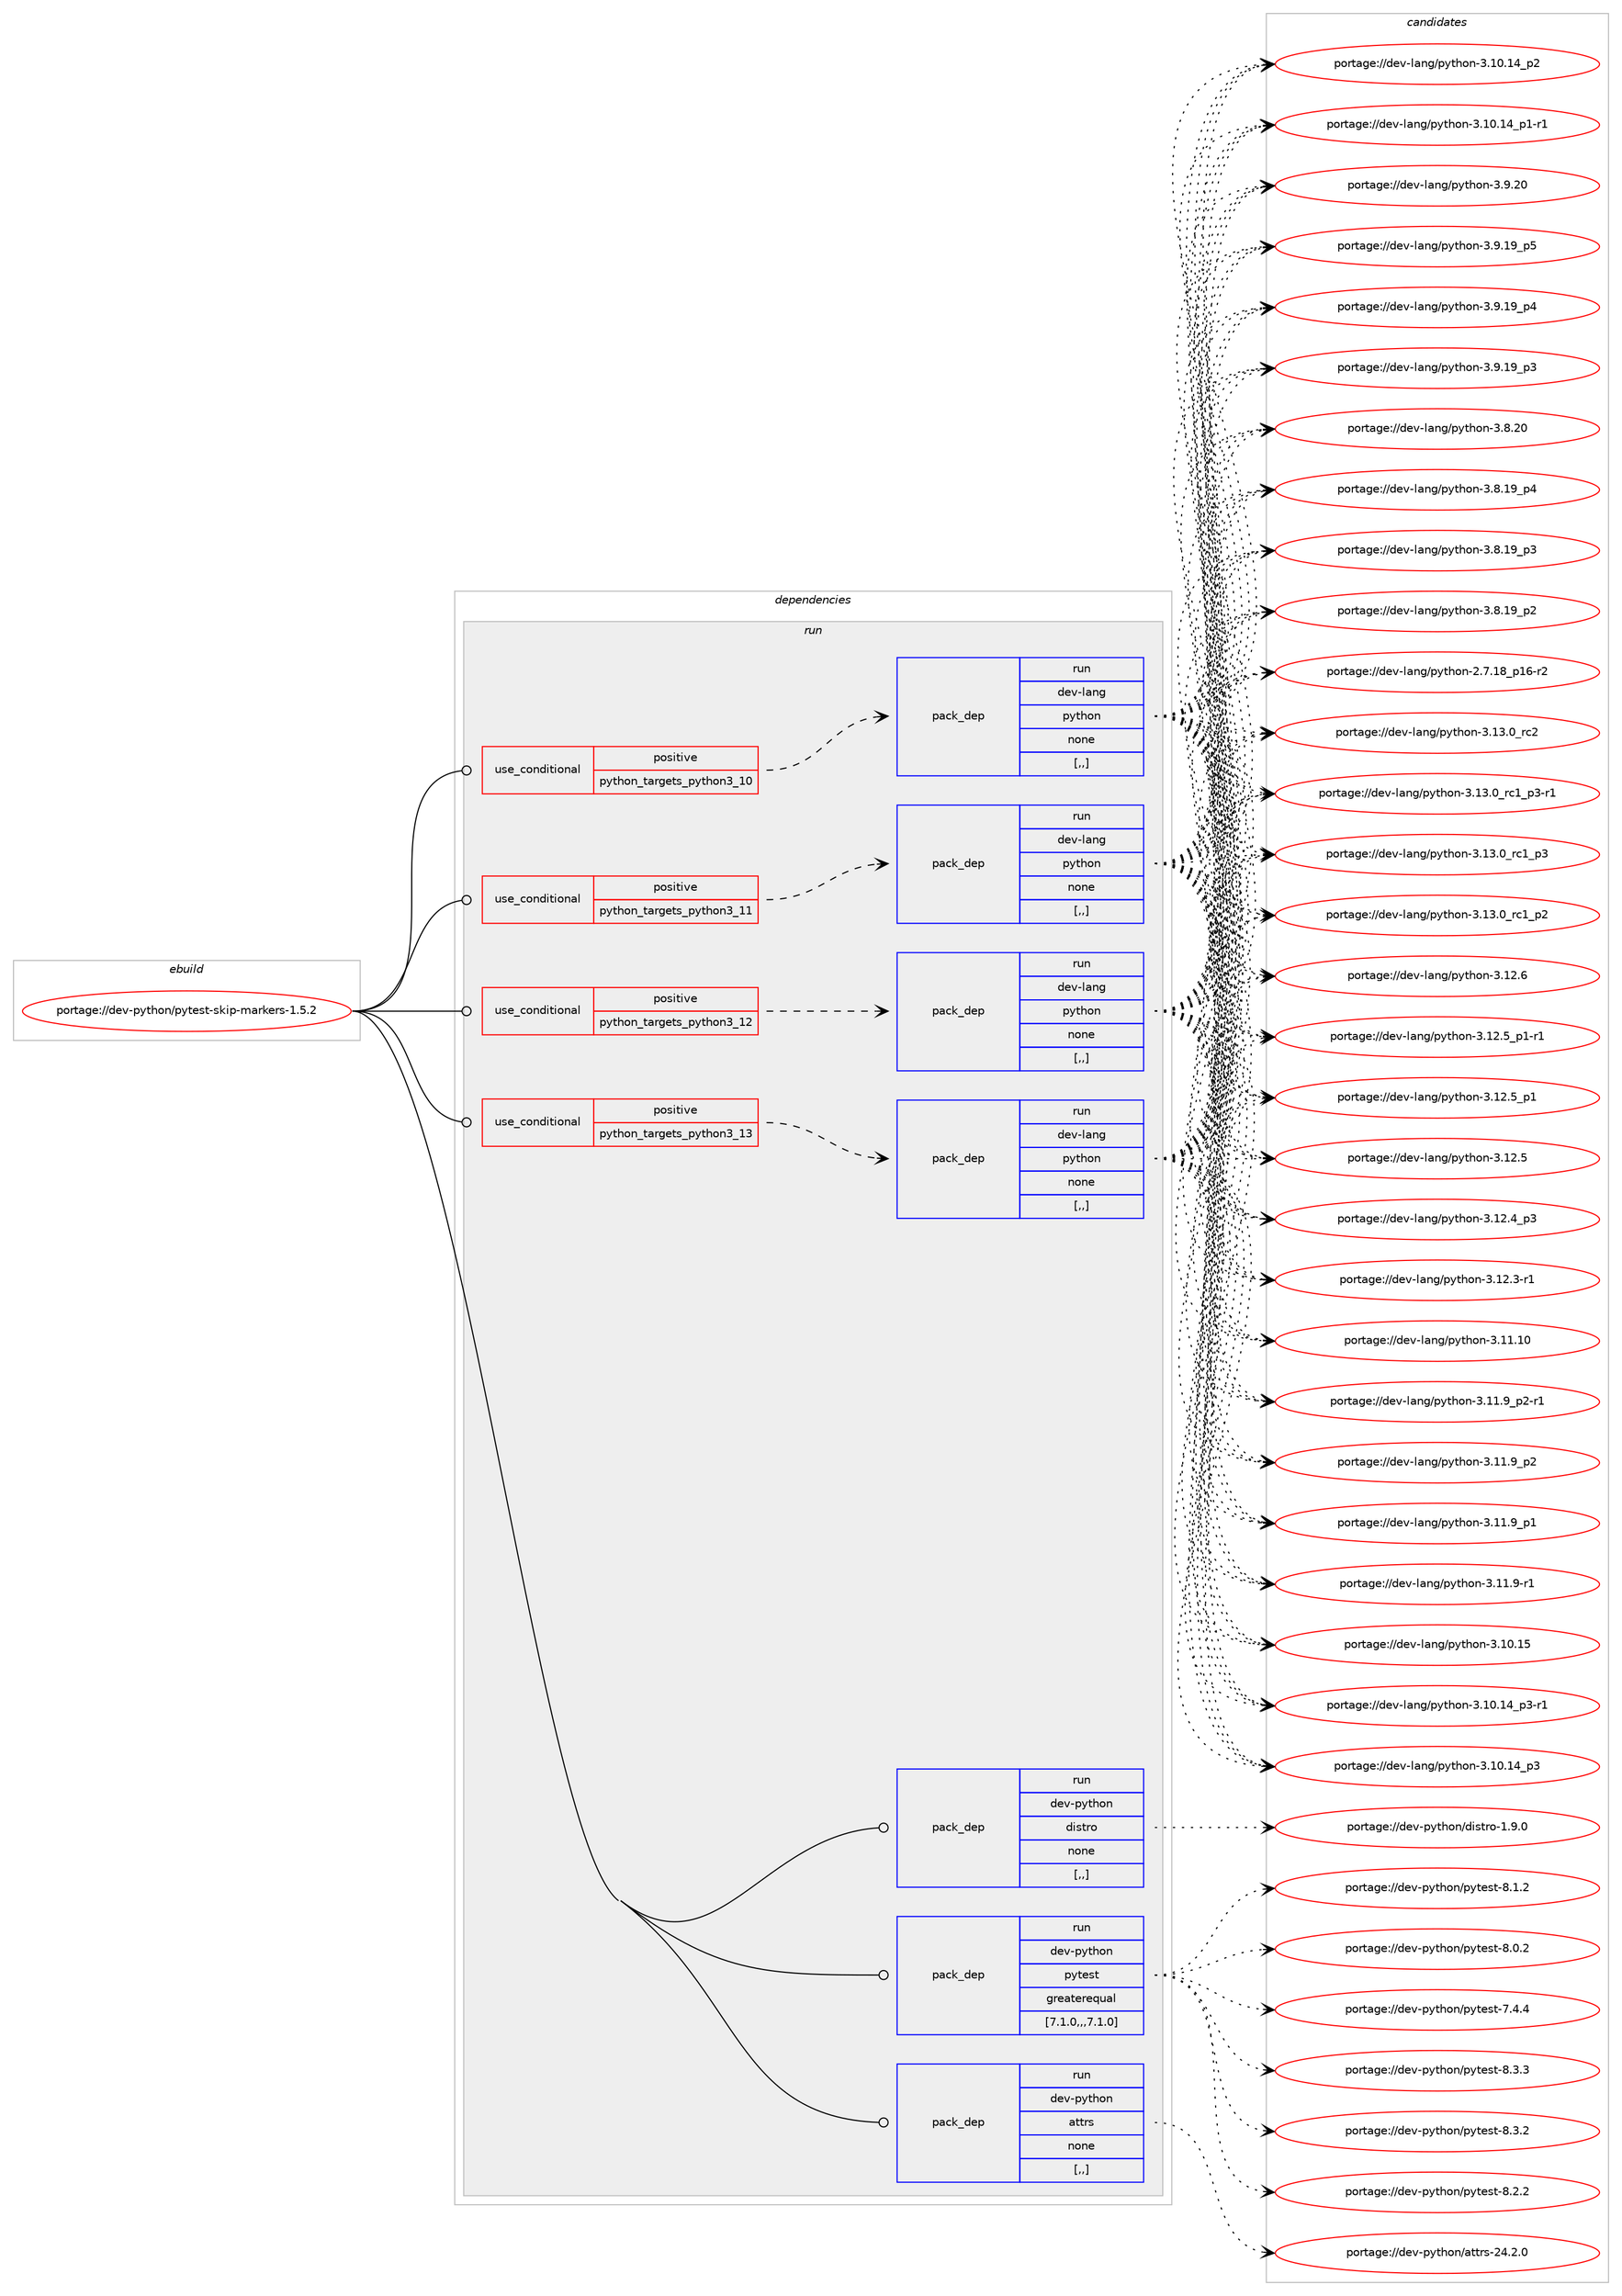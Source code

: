 digraph prolog {

# *************
# Graph options
# *************

newrank=true;
concentrate=true;
compound=true;
graph [rankdir=LR,fontname=Helvetica,fontsize=10,ranksep=1.5];#, ranksep=2.5, nodesep=0.2];
edge  [arrowhead=vee];
node  [fontname=Helvetica,fontsize=10];

# **********
# The ebuild
# **********

subgraph cluster_leftcol {
color=gray;
label=<<i>ebuild</i>>;
id [label="portage://dev-python/pytest-skip-markers-1.5.2", color=red, width=4, href="../dev-python/pytest-skip-markers-1.5.2.svg"];
}

# ****************
# The dependencies
# ****************

subgraph cluster_midcol {
color=gray;
label=<<i>dependencies</i>>;
subgraph cluster_compile {
fillcolor="#eeeeee";
style=filled;
label=<<i>compile</i>>;
}
subgraph cluster_compileandrun {
fillcolor="#eeeeee";
style=filled;
label=<<i>compile and run</i>>;
}
subgraph cluster_run {
fillcolor="#eeeeee";
style=filled;
label=<<i>run</i>>;
subgraph cond168676 {
dependency654675 [label=<<TABLE BORDER="0" CELLBORDER="1" CELLSPACING="0" CELLPADDING="4"><TR><TD ROWSPAN="3" CELLPADDING="10">use_conditional</TD></TR><TR><TD>positive</TD></TR><TR><TD>python_targets_python3_10</TD></TR></TABLE>>, shape=none, color=red];
subgraph pack481142 {
dependency654676 [label=<<TABLE BORDER="0" CELLBORDER="1" CELLSPACING="0" CELLPADDING="4" WIDTH="220"><TR><TD ROWSPAN="6" CELLPADDING="30">pack_dep</TD></TR><TR><TD WIDTH="110">run</TD></TR><TR><TD>dev-lang</TD></TR><TR><TD>python</TD></TR><TR><TD>none</TD></TR><TR><TD>[,,]</TD></TR></TABLE>>, shape=none, color=blue];
}
dependency654675:e -> dependency654676:w [weight=20,style="dashed",arrowhead="vee"];
}
id:e -> dependency654675:w [weight=20,style="solid",arrowhead="odot"];
subgraph cond168677 {
dependency654677 [label=<<TABLE BORDER="0" CELLBORDER="1" CELLSPACING="0" CELLPADDING="4"><TR><TD ROWSPAN="3" CELLPADDING="10">use_conditional</TD></TR><TR><TD>positive</TD></TR><TR><TD>python_targets_python3_11</TD></TR></TABLE>>, shape=none, color=red];
subgraph pack481143 {
dependency654678 [label=<<TABLE BORDER="0" CELLBORDER="1" CELLSPACING="0" CELLPADDING="4" WIDTH="220"><TR><TD ROWSPAN="6" CELLPADDING="30">pack_dep</TD></TR><TR><TD WIDTH="110">run</TD></TR><TR><TD>dev-lang</TD></TR><TR><TD>python</TD></TR><TR><TD>none</TD></TR><TR><TD>[,,]</TD></TR></TABLE>>, shape=none, color=blue];
}
dependency654677:e -> dependency654678:w [weight=20,style="dashed",arrowhead="vee"];
}
id:e -> dependency654677:w [weight=20,style="solid",arrowhead="odot"];
subgraph cond168678 {
dependency654679 [label=<<TABLE BORDER="0" CELLBORDER="1" CELLSPACING="0" CELLPADDING="4"><TR><TD ROWSPAN="3" CELLPADDING="10">use_conditional</TD></TR><TR><TD>positive</TD></TR><TR><TD>python_targets_python3_12</TD></TR></TABLE>>, shape=none, color=red];
subgraph pack481144 {
dependency654680 [label=<<TABLE BORDER="0" CELLBORDER="1" CELLSPACING="0" CELLPADDING="4" WIDTH="220"><TR><TD ROWSPAN="6" CELLPADDING="30">pack_dep</TD></TR><TR><TD WIDTH="110">run</TD></TR><TR><TD>dev-lang</TD></TR><TR><TD>python</TD></TR><TR><TD>none</TD></TR><TR><TD>[,,]</TD></TR></TABLE>>, shape=none, color=blue];
}
dependency654679:e -> dependency654680:w [weight=20,style="dashed",arrowhead="vee"];
}
id:e -> dependency654679:w [weight=20,style="solid",arrowhead="odot"];
subgraph cond168679 {
dependency654681 [label=<<TABLE BORDER="0" CELLBORDER="1" CELLSPACING="0" CELLPADDING="4"><TR><TD ROWSPAN="3" CELLPADDING="10">use_conditional</TD></TR><TR><TD>positive</TD></TR><TR><TD>python_targets_python3_13</TD></TR></TABLE>>, shape=none, color=red];
subgraph pack481145 {
dependency654682 [label=<<TABLE BORDER="0" CELLBORDER="1" CELLSPACING="0" CELLPADDING="4" WIDTH="220"><TR><TD ROWSPAN="6" CELLPADDING="30">pack_dep</TD></TR><TR><TD WIDTH="110">run</TD></TR><TR><TD>dev-lang</TD></TR><TR><TD>python</TD></TR><TR><TD>none</TD></TR><TR><TD>[,,]</TD></TR></TABLE>>, shape=none, color=blue];
}
dependency654681:e -> dependency654682:w [weight=20,style="dashed",arrowhead="vee"];
}
id:e -> dependency654681:w [weight=20,style="solid",arrowhead="odot"];
subgraph pack481146 {
dependency654683 [label=<<TABLE BORDER="0" CELLBORDER="1" CELLSPACING="0" CELLPADDING="4" WIDTH="220"><TR><TD ROWSPAN="6" CELLPADDING="30">pack_dep</TD></TR><TR><TD WIDTH="110">run</TD></TR><TR><TD>dev-python</TD></TR><TR><TD>attrs</TD></TR><TR><TD>none</TD></TR><TR><TD>[,,]</TD></TR></TABLE>>, shape=none, color=blue];
}
id:e -> dependency654683:w [weight=20,style="solid",arrowhead="odot"];
subgraph pack481147 {
dependency654684 [label=<<TABLE BORDER="0" CELLBORDER="1" CELLSPACING="0" CELLPADDING="4" WIDTH="220"><TR><TD ROWSPAN="6" CELLPADDING="30">pack_dep</TD></TR><TR><TD WIDTH="110">run</TD></TR><TR><TD>dev-python</TD></TR><TR><TD>distro</TD></TR><TR><TD>none</TD></TR><TR><TD>[,,]</TD></TR></TABLE>>, shape=none, color=blue];
}
id:e -> dependency654684:w [weight=20,style="solid",arrowhead="odot"];
subgraph pack481148 {
dependency654685 [label=<<TABLE BORDER="0" CELLBORDER="1" CELLSPACING="0" CELLPADDING="4" WIDTH="220"><TR><TD ROWSPAN="6" CELLPADDING="30">pack_dep</TD></TR><TR><TD WIDTH="110">run</TD></TR><TR><TD>dev-python</TD></TR><TR><TD>pytest</TD></TR><TR><TD>greaterequal</TD></TR><TR><TD>[7.1.0,,,7.1.0]</TD></TR></TABLE>>, shape=none, color=blue];
}
id:e -> dependency654685:w [weight=20,style="solid",arrowhead="odot"];
}
}

# **************
# The candidates
# **************

subgraph cluster_choices {
rank=same;
color=gray;
label=<<i>candidates</i>>;

subgraph choice481142 {
color=black;
nodesep=1;
choice10010111845108971101034711212111610411111045514649514648951149950 [label="portage://dev-lang/python-3.13.0_rc2", color=red, width=4,href="../dev-lang/python-3.13.0_rc2.svg"];
choice1001011184510897110103471121211161041111104551464951464895114994995112514511449 [label="portage://dev-lang/python-3.13.0_rc1_p3-r1", color=red, width=4,href="../dev-lang/python-3.13.0_rc1_p3-r1.svg"];
choice100101118451089711010347112121116104111110455146495146489511499499511251 [label="portage://dev-lang/python-3.13.0_rc1_p3", color=red, width=4,href="../dev-lang/python-3.13.0_rc1_p3.svg"];
choice100101118451089711010347112121116104111110455146495146489511499499511250 [label="portage://dev-lang/python-3.13.0_rc1_p2", color=red, width=4,href="../dev-lang/python-3.13.0_rc1_p2.svg"];
choice10010111845108971101034711212111610411111045514649504654 [label="portage://dev-lang/python-3.12.6", color=red, width=4,href="../dev-lang/python-3.12.6.svg"];
choice1001011184510897110103471121211161041111104551464950465395112494511449 [label="portage://dev-lang/python-3.12.5_p1-r1", color=red, width=4,href="../dev-lang/python-3.12.5_p1-r1.svg"];
choice100101118451089711010347112121116104111110455146495046539511249 [label="portage://dev-lang/python-3.12.5_p1", color=red, width=4,href="../dev-lang/python-3.12.5_p1.svg"];
choice10010111845108971101034711212111610411111045514649504653 [label="portage://dev-lang/python-3.12.5", color=red, width=4,href="../dev-lang/python-3.12.5.svg"];
choice100101118451089711010347112121116104111110455146495046529511251 [label="portage://dev-lang/python-3.12.4_p3", color=red, width=4,href="../dev-lang/python-3.12.4_p3.svg"];
choice100101118451089711010347112121116104111110455146495046514511449 [label="portage://dev-lang/python-3.12.3-r1", color=red, width=4,href="../dev-lang/python-3.12.3-r1.svg"];
choice1001011184510897110103471121211161041111104551464949464948 [label="portage://dev-lang/python-3.11.10", color=red, width=4,href="../dev-lang/python-3.11.10.svg"];
choice1001011184510897110103471121211161041111104551464949465795112504511449 [label="portage://dev-lang/python-3.11.9_p2-r1", color=red, width=4,href="../dev-lang/python-3.11.9_p2-r1.svg"];
choice100101118451089711010347112121116104111110455146494946579511250 [label="portage://dev-lang/python-3.11.9_p2", color=red, width=4,href="../dev-lang/python-3.11.9_p2.svg"];
choice100101118451089711010347112121116104111110455146494946579511249 [label="portage://dev-lang/python-3.11.9_p1", color=red, width=4,href="../dev-lang/python-3.11.9_p1.svg"];
choice100101118451089711010347112121116104111110455146494946574511449 [label="portage://dev-lang/python-3.11.9-r1", color=red, width=4,href="../dev-lang/python-3.11.9-r1.svg"];
choice1001011184510897110103471121211161041111104551464948464953 [label="portage://dev-lang/python-3.10.15", color=red, width=4,href="../dev-lang/python-3.10.15.svg"];
choice100101118451089711010347112121116104111110455146494846495295112514511449 [label="portage://dev-lang/python-3.10.14_p3-r1", color=red, width=4,href="../dev-lang/python-3.10.14_p3-r1.svg"];
choice10010111845108971101034711212111610411111045514649484649529511251 [label="portage://dev-lang/python-3.10.14_p3", color=red, width=4,href="../dev-lang/python-3.10.14_p3.svg"];
choice10010111845108971101034711212111610411111045514649484649529511250 [label="portage://dev-lang/python-3.10.14_p2", color=red, width=4,href="../dev-lang/python-3.10.14_p2.svg"];
choice100101118451089711010347112121116104111110455146494846495295112494511449 [label="portage://dev-lang/python-3.10.14_p1-r1", color=red, width=4,href="../dev-lang/python-3.10.14_p1-r1.svg"];
choice10010111845108971101034711212111610411111045514657465048 [label="portage://dev-lang/python-3.9.20", color=red, width=4,href="../dev-lang/python-3.9.20.svg"];
choice100101118451089711010347112121116104111110455146574649579511253 [label="portage://dev-lang/python-3.9.19_p5", color=red, width=4,href="../dev-lang/python-3.9.19_p5.svg"];
choice100101118451089711010347112121116104111110455146574649579511252 [label="portage://dev-lang/python-3.9.19_p4", color=red, width=4,href="../dev-lang/python-3.9.19_p4.svg"];
choice100101118451089711010347112121116104111110455146574649579511251 [label="portage://dev-lang/python-3.9.19_p3", color=red, width=4,href="../dev-lang/python-3.9.19_p3.svg"];
choice10010111845108971101034711212111610411111045514656465048 [label="portage://dev-lang/python-3.8.20", color=red, width=4,href="../dev-lang/python-3.8.20.svg"];
choice100101118451089711010347112121116104111110455146564649579511252 [label="portage://dev-lang/python-3.8.19_p4", color=red, width=4,href="../dev-lang/python-3.8.19_p4.svg"];
choice100101118451089711010347112121116104111110455146564649579511251 [label="portage://dev-lang/python-3.8.19_p3", color=red, width=4,href="../dev-lang/python-3.8.19_p3.svg"];
choice100101118451089711010347112121116104111110455146564649579511250 [label="portage://dev-lang/python-3.8.19_p2", color=red, width=4,href="../dev-lang/python-3.8.19_p2.svg"];
choice100101118451089711010347112121116104111110455046554649569511249544511450 [label="portage://dev-lang/python-2.7.18_p16-r2", color=red, width=4,href="../dev-lang/python-2.7.18_p16-r2.svg"];
dependency654676:e -> choice10010111845108971101034711212111610411111045514649514648951149950:w [style=dotted,weight="100"];
dependency654676:e -> choice1001011184510897110103471121211161041111104551464951464895114994995112514511449:w [style=dotted,weight="100"];
dependency654676:e -> choice100101118451089711010347112121116104111110455146495146489511499499511251:w [style=dotted,weight="100"];
dependency654676:e -> choice100101118451089711010347112121116104111110455146495146489511499499511250:w [style=dotted,weight="100"];
dependency654676:e -> choice10010111845108971101034711212111610411111045514649504654:w [style=dotted,weight="100"];
dependency654676:e -> choice1001011184510897110103471121211161041111104551464950465395112494511449:w [style=dotted,weight="100"];
dependency654676:e -> choice100101118451089711010347112121116104111110455146495046539511249:w [style=dotted,weight="100"];
dependency654676:e -> choice10010111845108971101034711212111610411111045514649504653:w [style=dotted,weight="100"];
dependency654676:e -> choice100101118451089711010347112121116104111110455146495046529511251:w [style=dotted,weight="100"];
dependency654676:e -> choice100101118451089711010347112121116104111110455146495046514511449:w [style=dotted,weight="100"];
dependency654676:e -> choice1001011184510897110103471121211161041111104551464949464948:w [style=dotted,weight="100"];
dependency654676:e -> choice1001011184510897110103471121211161041111104551464949465795112504511449:w [style=dotted,weight="100"];
dependency654676:e -> choice100101118451089711010347112121116104111110455146494946579511250:w [style=dotted,weight="100"];
dependency654676:e -> choice100101118451089711010347112121116104111110455146494946579511249:w [style=dotted,weight="100"];
dependency654676:e -> choice100101118451089711010347112121116104111110455146494946574511449:w [style=dotted,weight="100"];
dependency654676:e -> choice1001011184510897110103471121211161041111104551464948464953:w [style=dotted,weight="100"];
dependency654676:e -> choice100101118451089711010347112121116104111110455146494846495295112514511449:w [style=dotted,weight="100"];
dependency654676:e -> choice10010111845108971101034711212111610411111045514649484649529511251:w [style=dotted,weight="100"];
dependency654676:e -> choice10010111845108971101034711212111610411111045514649484649529511250:w [style=dotted,weight="100"];
dependency654676:e -> choice100101118451089711010347112121116104111110455146494846495295112494511449:w [style=dotted,weight="100"];
dependency654676:e -> choice10010111845108971101034711212111610411111045514657465048:w [style=dotted,weight="100"];
dependency654676:e -> choice100101118451089711010347112121116104111110455146574649579511253:w [style=dotted,weight="100"];
dependency654676:e -> choice100101118451089711010347112121116104111110455146574649579511252:w [style=dotted,weight="100"];
dependency654676:e -> choice100101118451089711010347112121116104111110455146574649579511251:w [style=dotted,weight="100"];
dependency654676:e -> choice10010111845108971101034711212111610411111045514656465048:w [style=dotted,weight="100"];
dependency654676:e -> choice100101118451089711010347112121116104111110455146564649579511252:w [style=dotted,weight="100"];
dependency654676:e -> choice100101118451089711010347112121116104111110455146564649579511251:w [style=dotted,weight="100"];
dependency654676:e -> choice100101118451089711010347112121116104111110455146564649579511250:w [style=dotted,weight="100"];
dependency654676:e -> choice100101118451089711010347112121116104111110455046554649569511249544511450:w [style=dotted,weight="100"];
}
subgraph choice481143 {
color=black;
nodesep=1;
choice10010111845108971101034711212111610411111045514649514648951149950 [label="portage://dev-lang/python-3.13.0_rc2", color=red, width=4,href="../dev-lang/python-3.13.0_rc2.svg"];
choice1001011184510897110103471121211161041111104551464951464895114994995112514511449 [label="portage://dev-lang/python-3.13.0_rc1_p3-r1", color=red, width=4,href="../dev-lang/python-3.13.0_rc1_p3-r1.svg"];
choice100101118451089711010347112121116104111110455146495146489511499499511251 [label="portage://dev-lang/python-3.13.0_rc1_p3", color=red, width=4,href="../dev-lang/python-3.13.0_rc1_p3.svg"];
choice100101118451089711010347112121116104111110455146495146489511499499511250 [label="portage://dev-lang/python-3.13.0_rc1_p2", color=red, width=4,href="../dev-lang/python-3.13.0_rc1_p2.svg"];
choice10010111845108971101034711212111610411111045514649504654 [label="portage://dev-lang/python-3.12.6", color=red, width=4,href="../dev-lang/python-3.12.6.svg"];
choice1001011184510897110103471121211161041111104551464950465395112494511449 [label="portage://dev-lang/python-3.12.5_p1-r1", color=red, width=4,href="../dev-lang/python-3.12.5_p1-r1.svg"];
choice100101118451089711010347112121116104111110455146495046539511249 [label="portage://dev-lang/python-3.12.5_p1", color=red, width=4,href="../dev-lang/python-3.12.5_p1.svg"];
choice10010111845108971101034711212111610411111045514649504653 [label="portage://dev-lang/python-3.12.5", color=red, width=4,href="../dev-lang/python-3.12.5.svg"];
choice100101118451089711010347112121116104111110455146495046529511251 [label="portage://dev-lang/python-3.12.4_p3", color=red, width=4,href="../dev-lang/python-3.12.4_p3.svg"];
choice100101118451089711010347112121116104111110455146495046514511449 [label="portage://dev-lang/python-3.12.3-r1", color=red, width=4,href="../dev-lang/python-3.12.3-r1.svg"];
choice1001011184510897110103471121211161041111104551464949464948 [label="portage://dev-lang/python-3.11.10", color=red, width=4,href="../dev-lang/python-3.11.10.svg"];
choice1001011184510897110103471121211161041111104551464949465795112504511449 [label="portage://dev-lang/python-3.11.9_p2-r1", color=red, width=4,href="../dev-lang/python-3.11.9_p2-r1.svg"];
choice100101118451089711010347112121116104111110455146494946579511250 [label="portage://dev-lang/python-3.11.9_p2", color=red, width=4,href="../dev-lang/python-3.11.9_p2.svg"];
choice100101118451089711010347112121116104111110455146494946579511249 [label="portage://dev-lang/python-3.11.9_p1", color=red, width=4,href="../dev-lang/python-3.11.9_p1.svg"];
choice100101118451089711010347112121116104111110455146494946574511449 [label="portage://dev-lang/python-3.11.9-r1", color=red, width=4,href="../dev-lang/python-3.11.9-r1.svg"];
choice1001011184510897110103471121211161041111104551464948464953 [label="portage://dev-lang/python-3.10.15", color=red, width=4,href="../dev-lang/python-3.10.15.svg"];
choice100101118451089711010347112121116104111110455146494846495295112514511449 [label="portage://dev-lang/python-3.10.14_p3-r1", color=red, width=4,href="../dev-lang/python-3.10.14_p3-r1.svg"];
choice10010111845108971101034711212111610411111045514649484649529511251 [label="portage://dev-lang/python-3.10.14_p3", color=red, width=4,href="../dev-lang/python-3.10.14_p3.svg"];
choice10010111845108971101034711212111610411111045514649484649529511250 [label="portage://dev-lang/python-3.10.14_p2", color=red, width=4,href="../dev-lang/python-3.10.14_p2.svg"];
choice100101118451089711010347112121116104111110455146494846495295112494511449 [label="portage://dev-lang/python-3.10.14_p1-r1", color=red, width=4,href="../dev-lang/python-3.10.14_p1-r1.svg"];
choice10010111845108971101034711212111610411111045514657465048 [label="portage://dev-lang/python-3.9.20", color=red, width=4,href="../dev-lang/python-3.9.20.svg"];
choice100101118451089711010347112121116104111110455146574649579511253 [label="portage://dev-lang/python-3.9.19_p5", color=red, width=4,href="../dev-lang/python-3.9.19_p5.svg"];
choice100101118451089711010347112121116104111110455146574649579511252 [label="portage://dev-lang/python-3.9.19_p4", color=red, width=4,href="../dev-lang/python-3.9.19_p4.svg"];
choice100101118451089711010347112121116104111110455146574649579511251 [label="portage://dev-lang/python-3.9.19_p3", color=red, width=4,href="../dev-lang/python-3.9.19_p3.svg"];
choice10010111845108971101034711212111610411111045514656465048 [label="portage://dev-lang/python-3.8.20", color=red, width=4,href="../dev-lang/python-3.8.20.svg"];
choice100101118451089711010347112121116104111110455146564649579511252 [label="portage://dev-lang/python-3.8.19_p4", color=red, width=4,href="../dev-lang/python-3.8.19_p4.svg"];
choice100101118451089711010347112121116104111110455146564649579511251 [label="portage://dev-lang/python-3.8.19_p3", color=red, width=4,href="../dev-lang/python-3.8.19_p3.svg"];
choice100101118451089711010347112121116104111110455146564649579511250 [label="portage://dev-lang/python-3.8.19_p2", color=red, width=4,href="../dev-lang/python-3.8.19_p2.svg"];
choice100101118451089711010347112121116104111110455046554649569511249544511450 [label="portage://dev-lang/python-2.7.18_p16-r2", color=red, width=4,href="../dev-lang/python-2.7.18_p16-r2.svg"];
dependency654678:e -> choice10010111845108971101034711212111610411111045514649514648951149950:w [style=dotted,weight="100"];
dependency654678:e -> choice1001011184510897110103471121211161041111104551464951464895114994995112514511449:w [style=dotted,weight="100"];
dependency654678:e -> choice100101118451089711010347112121116104111110455146495146489511499499511251:w [style=dotted,weight="100"];
dependency654678:e -> choice100101118451089711010347112121116104111110455146495146489511499499511250:w [style=dotted,weight="100"];
dependency654678:e -> choice10010111845108971101034711212111610411111045514649504654:w [style=dotted,weight="100"];
dependency654678:e -> choice1001011184510897110103471121211161041111104551464950465395112494511449:w [style=dotted,weight="100"];
dependency654678:e -> choice100101118451089711010347112121116104111110455146495046539511249:w [style=dotted,weight="100"];
dependency654678:e -> choice10010111845108971101034711212111610411111045514649504653:w [style=dotted,weight="100"];
dependency654678:e -> choice100101118451089711010347112121116104111110455146495046529511251:w [style=dotted,weight="100"];
dependency654678:e -> choice100101118451089711010347112121116104111110455146495046514511449:w [style=dotted,weight="100"];
dependency654678:e -> choice1001011184510897110103471121211161041111104551464949464948:w [style=dotted,weight="100"];
dependency654678:e -> choice1001011184510897110103471121211161041111104551464949465795112504511449:w [style=dotted,weight="100"];
dependency654678:e -> choice100101118451089711010347112121116104111110455146494946579511250:w [style=dotted,weight="100"];
dependency654678:e -> choice100101118451089711010347112121116104111110455146494946579511249:w [style=dotted,weight="100"];
dependency654678:e -> choice100101118451089711010347112121116104111110455146494946574511449:w [style=dotted,weight="100"];
dependency654678:e -> choice1001011184510897110103471121211161041111104551464948464953:w [style=dotted,weight="100"];
dependency654678:e -> choice100101118451089711010347112121116104111110455146494846495295112514511449:w [style=dotted,weight="100"];
dependency654678:e -> choice10010111845108971101034711212111610411111045514649484649529511251:w [style=dotted,weight="100"];
dependency654678:e -> choice10010111845108971101034711212111610411111045514649484649529511250:w [style=dotted,weight="100"];
dependency654678:e -> choice100101118451089711010347112121116104111110455146494846495295112494511449:w [style=dotted,weight="100"];
dependency654678:e -> choice10010111845108971101034711212111610411111045514657465048:w [style=dotted,weight="100"];
dependency654678:e -> choice100101118451089711010347112121116104111110455146574649579511253:w [style=dotted,weight="100"];
dependency654678:e -> choice100101118451089711010347112121116104111110455146574649579511252:w [style=dotted,weight="100"];
dependency654678:e -> choice100101118451089711010347112121116104111110455146574649579511251:w [style=dotted,weight="100"];
dependency654678:e -> choice10010111845108971101034711212111610411111045514656465048:w [style=dotted,weight="100"];
dependency654678:e -> choice100101118451089711010347112121116104111110455146564649579511252:w [style=dotted,weight="100"];
dependency654678:e -> choice100101118451089711010347112121116104111110455146564649579511251:w [style=dotted,weight="100"];
dependency654678:e -> choice100101118451089711010347112121116104111110455146564649579511250:w [style=dotted,weight="100"];
dependency654678:e -> choice100101118451089711010347112121116104111110455046554649569511249544511450:w [style=dotted,weight="100"];
}
subgraph choice481144 {
color=black;
nodesep=1;
choice10010111845108971101034711212111610411111045514649514648951149950 [label="portage://dev-lang/python-3.13.0_rc2", color=red, width=4,href="../dev-lang/python-3.13.0_rc2.svg"];
choice1001011184510897110103471121211161041111104551464951464895114994995112514511449 [label="portage://dev-lang/python-3.13.0_rc1_p3-r1", color=red, width=4,href="../dev-lang/python-3.13.0_rc1_p3-r1.svg"];
choice100101118451089711010347112121116104111110455146495146489511499499511251 [label="portage://dev-lang/python-3.13.0_rc1_p3", color=red, width=4,href="../dev-lang/python-3.13.0_rc1_p3.svg"];
choice100101118451089711010347112121116104111110455146495146489511499499511250 [label="portage://dev-lang/python-3.13.0_rc1_p2", color=red, width=4,href="../dev-lang/python-3.13.0_rc1_p2.svg"];
choice10010111845108971101034711212111610411111045514649504654 [label="portage://dev-lang/python-3.12.6", color=red, width=4,href="../dev-lang/python-3.12.6.svg"];
choice1001011184510897110103471121211161041111104551464950465395112494511449 [label="portage://dev-lang/python-3.12.5_p1-r1", color=red, width=4,href="../dev-lang/python-3.12.5_p1-r1.svg"];
choice100101118451089711010347112121116104111110455146495046539511249 [label="portage://dev-lang/python-3.12.5_p1", color=red, width=4,href="../dev-lang/python-3.12.5_p1.svg"];
choice10010111845108971101034711212111610411111045514649504653 [label="portage://dev-lang/python-3.12.5", color=red, width=4,href="../dev-lang/python-3.12.5.svg"];
choice100101118451089711010347112121116104111110455146495046529511251 [label="portage://dev-lang/python-3.12.4_p3", color=red, width=4,href="../dev-lang/python-3.12.4_p3.svg"];
choice100101118451089711010347112121116104111110455146495046514511449 [label="portage://dev-lang/python-3.12.3-r1", color=red, width=4,href="../dev-lang/python-3.12.3-r1.svg"];
choice1001011184510897110103471121211161041111104551464949464948 [label="portage://dev-lang/python-3.11.10", color=red, width=4,href="../dev-lang/python-3.11.10.svg"];
choice1001011184510897110103471121211161041111104551464949465795112504511449 [label="portage://dev-lang/python-3.11.9_p2-r1", color=red, width=4,href="../dev-lang/python-3.11.9_p2-r1.svg"];
choice100101118451089711010347112121116104111110455146494946579511250 [label="portage://dev-lang/python-3.11.9_p2", color=red, width=4,href="../dev-lang/python-3.11.9_p2.svg"];
choice100101118451089711010347112121116104111110455146494946579511249 [label="portage://dev-lang/python-3.11.9_p1", color=red, width=4,href="../dev-lang/python-3.11.9_p1.svg"];
choice100101118451089711010347112121116104111110455146494946574511449 [label="portage://dev-lang/python-3.11.9-r1", color=red, width=4,href="../dev-lang/python-3.11.9-r1.svg"];
choice1001011184510897110103471121211161041111104551464948464953 [label="portage://dev-lang/python-3.10.15", color=red, width=4,href="../dev-lang/python-3.10.15.svg"];
choice100101118451089711010347112121116104111110455146494846495295112514511449 [label="portage://dev-lang/python-3.10.14_p3-r1", color=red, width=4,href="../dev-lang/python-3.10.14_p3-r1.svg"];
choice10010111845108971101034711212111610411111045514649484649529511251 [label="portage://dev-lang/python-3.10.14_p3", color=red, width=4,href="../dev-lang/python-3.10.14_p3.svg"];
choice10010111845108971101034711212111610411111045514649484649529511250 [label="portage://dev-lang/python-3.10.14_p2", color=red, width=4,href="../dev-lang/python-3.10.14_p2.svg"];
choice100101118451089711010347112121116104111110455146494846495295112494511449 [label="portage://dev-lang/python-3.10.14_p1-r1", color=red, width=4,href="../dev-lang/python-3.10.14_p1-r1.svg"];
choice10010111845108971101034711212111610411111045514657465048 [label="portage://dev-lang/python-3.9.20", color=red, width=4,href="../dev-lang/python-3.9.20.svg"];
choice100101118451089711010347112121116104111110455146574649579511253 [label="portage://dev-lang/python-3.9.19_p5", color=red, width=4,href="../dev-lang/python-3.9.19_p5.svg"];
choice100101118451089711010347112121116104111110455146574649579511252 [label="portage://dev-lang/python-3.9.19_p4", color=red, width=4,href="../dev-lang/python-3.9.19_p4.svg"];
choice100101118451089711010347112121116104111110455146574649579511251 [label="portage://dev-lang/python-3.9.19_p3", color=red, width=4,href="../dev-lang/python-3.9.19_p3.svg"];
choice10010111845108971101034711212111610411111045514656465048 [label="portage://dev-lang/python-3.8.20", color=red, width=4,href="../dev-lang/python-3.8.20.svg"];
choice100101118451089711010347112121116104111110455146564649579511252 [label="portage://dev-lang/python-3.8.19_p4", color=red, width=4,href="../dev-lang/python-3.8.19_p4.svg"];
choice100101118451089711010347112121116104111110455146564649579511251 [label="portage://dev-lang/python-3.8.19_p3", color=red, width=4,href="../dev-lang/python-3.8.19_p3.svg"];
choice100101118451089711010347112121116104111110455146564649579511250 [label="portage://dev-lang/python-3.8.19_p2", color=red, width=4,href="../dev-lang/python-3.8.19_p2.svg"];
choice100101118451089711010347112121116104111110455046554649569511249544511450 [label="portage://dev-lang/python-2.7.18_p16-r2", color=red, width=4,href="../dev-lang/python-2.7.18_p16-r2.svg"];
dependency654680:e -> choice10010111845108971101034711212111610411111045514649514648951149950:w [style=dotted,weight="100"];
dependency654680:e -> choice1001011184510897110103471121211161041111104551464951464895114994995112514511449:w [style=dotted,weight="100"];
dependency654680:e -> choice100101118451089711010347112121116104111110455146495146489511499499511251:w [style=dotted,weight="100"];
dependency654680:e -> choice100101118451089711010347112121116104111110455146495146489511499499511250:w [style=dotted,weight="100"];
dependency654680:e -> choice10010111845108971101034711212111610411111045514649504654:w [style=dotted,weight="100"];
dependency654680:e -> choice1001011184510897110103471121211161041111104551464950465395112494511449:w [style=dotted,weight="100"];
dependency654680:e -> choice100101118451089711010347112121116104111110455146495046539511249:w [style=dotted,weight="100"];
dependency654680:e -> choice10010111845108971101034711212111610411111045514649504653:w [style=dotted,weight="100"];
dependency654680:e -> choice100101118451089711010347112121116104111110455146495046529511251:w [style=dotted,weight="100"];
dependency654680:e -> choice100101118451089711010347112121116104111110455146495046514511449:w [style=dotted,weight="100"];
dependency654680:e -> choice1001011184510897110103471121211161041111104551464949464948:w [style=dotted,weight="100"];
dependency654680:e -> choice1001011184510897110103471121211161041111104551464949465795112504511449:w [style=dotted,weight="100"];
dependency654680:e -> choice100101118451089711010347112121116104111110455146494946579511250:w [style=dotted,weight="100"];
dependency654680:e -> choice100101118451089711010347112121116104111110455146494946579511249:w [style=dotted,weight="100"];
dependency654680:e -> choice100101118451089711010347112121116104111110455146494946574511449:w [style=dotted,weight="100"];
dependency654680:e -> choice1001011184510897110103471121211161041111104551464948464953:w [style=dotted,weight="100"];
dependency654680:e -> choice100101118451089711010347112121116104111110455146494846495295112514511449:w [style=dotted,weight="100"];
dependency654680:e -> choice10010111845108971101034711212111610411111045514649484649529511251:w [style=dotted,weight="100"];
dependency654680:e -> choice10010111845108971101034711212111610411111045514649484649529511250:w [style=dotted,weight="100"];
dependency654680:e -> choice100101118451089711010347112121116104111110455146494846495295112494511449:w [style=dotted,weight="100"];
dependency654680:e -> choice10010111845108971101034711212111610411111045514657465048:w [style=dotted,weight="100"];
dependency654680:e -> choice100101118451089711010347112121116104111110455146574649579511253:w [style=dotted,weight="100"];
dependency654680:e -> choice100101118451089711010347112121116104111110455146574649579511252:w [style=dotted,weight="100"];
dependency654680:e -> choice100101118451089711010347112121116104111110455146574649579511251:w [style=dotted,weight="100"];
dependency654680:e -> choice10010111845108971101034711212111610411111045514656465048:w [style=dotted,weight="100"];
dependency654680:e -> choice100101118451089711010347112121116104111110455146564649579511252:w [style=dotted,weight="100"];
dependency654680:e -> choice100101118451089711010347112121116104111110455146564649579511251:w [style=dotted,weight="100"];
dependency654680:e -> choice100101118451089711010347112121116104111110455146564649579511250:w [style=dotted,weight="100"];
dependency654680:e -> choice100101118451089711010347112121116104111110455046554649569511249544511450:w [style=dotted,weight="100"];
}
subgraph choice481145 {
color=black;
nodesep=1;
choice10010111845108971101034711212111610411111045514649514648951149950 [label="portage://dev-lang/python-3.13.0_rc2", color=red, width=4,href="../dev-lang/python-3.13.0_rc2.svg"];
choice1001011184510897110103471121211161041111104551464951464895114994995112514511449 [label="portage://dev-lang/python-3.13.0_rc1_p3-r1", color=red, width=4,href="../dev-lang/python-3.13.0_rc1_p3-r1.svg"];
choice100101118451089711010347112121116104111110455146495146489511499499511251 [label="portage://dev-lang/python-3.13.0_rc1_p3", color=red, width=4,href="../dev-lang/python-3.13.0_rc1_p3.svg"];
choice100101118451089711010347112121116104111110455146495146489511499499511250 [label="portage://dev-lang/python-3.13.0_rc1_p2", color=red, width=4,href="../dev-lang/python-3.13.0_rc1_p2.svg"];
choice10010111845108971101034711212111610411111045514649504654 [label="portage://dev-lang/python-3.12.6", color=red, width=4,href="../dev-lang/python-3.12.6.svg"];
choice1001011184510897110103471121211161041111104551464950465395112494511449 [label="portage://dev-lang/python-3.12.5_p1-r1", color=red, width=4,href="../dev-lang/python-3.12.5_p1-r1.svg"];
choice100101118451089711010347112121116104111110455146495046539511249 [label="portage://dev-lang/python-3.12.5_p1", color=red, width=4,href="../dev-lang/python-3.12.5_p1.svg"];
choice10010111845108971101034711212111610411111045514649504653 [label="portage://dev-lang/python-3.12.5", color=red, width=4,href="../dev-lang/python-3.12.5.svg"];
choice100101118451089711010347112121116104111110455146495046529511251 [label="portage://dev-lang/python-3.12.4_p3", color=red, width=4,href="../dev-lang/python-3.12.4_p3.svg"];
choice100101118451089711010347112121116104111110455146495046514511449 [label="portage://dev-lang/python-3.12.3-r1", color=red, width=4,href="../dev-lang/python-3.12.3-r1.svg"];
choice1001011184510897110103471121211161041111104551464949464948 [label="portage://dev-lang/python-3.11.10", color=red, width=4,href="../dev-lang/python-3.11.10.svg"];
choice1001011184510897110103471121211161041111104551464949465795112504511449 [label="portage://dev-lang/python-3.11.9_p2-r1", color=red, width=4,href="../dev-lang/python-3.11.9_p2-r1.svg"];
choice100101118451089711010347112121116104111110455146494946579511250 [label="portage://dev-lang/python-3.11.9_p2", color=red, width=4,href="../dev-lang/python-3.11.9_p2.svg"];
choice100101118451089711010347112121116104111110455146494946579511249 [label="portage://dev-lang/python-3.11.9_p1", color=red, width=4,href="../dev-lang/python-3.11.9_p1.svg"];
choice100101118451089711010347112121116104111110455146494946574511449 [label="portage://dev-lang/python-3.11.9-r1", color=red, width=4,href="../dev-lang/python-3.11.9-r1.svg"];
choice1001011184510897110103471121211161041111104551464948464953 [label="portage://dev-lang/python-3.10.15", color=red, width=4,href="../dev-lang/python-3.10.15.svg"];
choice100101118451089711010347112121116104111110455146494846495295112514511449 [label="portage://dev-lang/python-3.10.14_p3-r1", color=red, width=4,href="../dev-lang/python-3.10.14_p3-r1.svg"];
choice10010111845108971101034711212111610411111045514649484649529511251 [label="portage://dev-lang/python-3.10.14_p3", color=red, width=4,href="../dev-lang/python-3.10.14_p3.svg"];
choice10010111845108971101034711212111610411111045514649484649529511250 [label="portage://dev-lang/python-3.10.14_p2", color=red, width=4,href="../dev-lang/python-3.10.14_p2.svg"];
choice100101118451089711010347112121116104111110455146494846495295112494511449 [label="portage://dev-lang/python-3.10.14_p1-r1", color=red, width=4,href="../dev-lang/python-3.10.14_p1-r1.svg"];
choice10010111845108971101034711212111610411111045514657465048 [label="portage://dev-lang/python-3.9.20", color=red, width=4,href="../dev-lang/python-3.9.20.svg"];
choice100101118451089711010347112121116104111110455146574649579511253 [label="portage://dev-lang/python-3.9.19_p5", color=red, width=4,href="../dev-lang/python-3.9.19_p5.svg"];
choice100101118451089711010347112121116104111110455146574649579511252 [label="portage://dev-lang/python-3.9.19_p4", color=red, width=4,href="../dev-lang/python-3.9.19_p4.svg"];
choice100101118451089711010347112121116104111110455146574649579511251 [label="portage://dev-lang/python-3.9.19_p3", color=red, width=4,href="../dev-lang/python-3.9.19_p3.svg"];
choice10010111845108971101034711212111610411111045514656465048 [label="portage://dev-lang/python-3.8.20", color=red, width=4,href="../dev-lang/python-3.8.20.svg"];
choice100101118451089711010347112121116104111110455146564649579511252 [label="portage://dev-lang/python-3.8.19_p4", color=red, width=4,href="../dev-lang/python-3.8.19_p4.svg"];
choice100101118451089711010347112121116104111110455146564649579511251 [label="portage://dev-lang/python-3.8.19_p3", color=red, width=4,href="../dev-lang/python-3.8.19_p3.svg"];
choice100101118451089711010347112121116104111110455146564649579511250 [label="portage://dev-lang/python-3.8.19_p2", color=red, width=4,href="../dev-lang/python-3.8.19_p2.svg"];
choice100101118451089711010347112121116104111110455046554649569511249544511450 [label="portage://dev-lang/python-2.7.18_p16-r2", color=red, width=4,href="../dev-lang/python-2.7.18_p16-r2.svg"];
dependency654682:e -> choice10010111845108971101034711212111610411111045514649514648951149950:w [style=dotted,weight="100"];
dependency654682:e -> choice1001011184510897110103471121211161041111104551464951464895114994995112514511449:w [style=dotted,weight="100"];
dependency654682:e -> choice100101118451089711010347112121116104111110455146495146489511499499511251:w [style=dotted,weight="100"];
dependency654682:e -> choice100101118451089711010347112121116104111110455146495146489511499499511250:w [style=dotted,weight="100"];
dependency654682:e -> choice10010111845108971101034711212111610411111045514649504654:w [style=dotted,weight="100"];
dependency654682:e -> choice1001011184510897110103471121211161041111104551464950465395112494511449:w [style=dotted,weight="100"];
dependency654682:e -> choice100101118451089711010347112121116104111110455146495046539511249:w [style=dotted,weight="100"];
dependency654682:e -> choice10010111845108971101034711212111610411111045514649504653:w [style=dotted,weight="100"];
dependency654682:e -> choice100101118451089711010347112121116104111110455146495046529511251:w [style=dotted,weight="100"];
dependency654682:e -> choice100101118451089711010347112121116104111110455146495046514511449:w [style=dotted,weight="100"];
dependency654682:e -> choice1001011184510897110103471121211161041111104551464949464948:w [style=dotted,weight="100"];
dependency654682:e -> choice1001011184510897110103471121211161041111104551464949465795112504511449:w [style=dotted,weight="100"];
dependency654682:e -> choice100101118451089711010347112121116104111110455146494946579511250:w [style=dotted,weight="100"];
dependency654682:e -> choice100101118451089711010347112121116104111110455146494946579511249:w [style=dotted,weight="100"];
dependency654682:e -> choice100101118451089711010347112121116104111110455146494946574511449:w [style=dotted,weight="100"];
dependency654682:e -> choice1001011184510897110103471121211161041111104551464948464953:w [style=dotted,weight="100"];
dependency654682:e -> choice100101118451089711010347112121116104111110455146494846495295112514511449:w [style=dotted,weight="100"];
dependency654682:e -> choice10010111845108971101034711212111610411111045514649484649529511251:w [style=dotted,weight="100"];
dependency654682:e -> choice10010111845108971101034711212111610411111045514649484649529511250:w [style=dotted,weight="100"];
dependency654682:e -> choice100101118451089711010347112121116104111110455146494846495295112494511449:w [style=dotted,weight="100"];
dependency654682:e -> choice10010111845108971101034711212111610411111045514657465048:w [style=dotted,weight="100"];
dependency654682:e -> choice100101118451089711010347112121116104111110455146574649579511253:w [style=dotted,weight="100"];
dependency654682:e -> choice100101118451089711010347112121116104111110455146574649579511252:w [style=dotted,weight="100"];
dependency654682:e -> choice100101118451089711010347112121116104111110455146574649579511251:w [style=dotted,weight="100"];
dependency654682:e -> choice10010111845108971101034711212111610411111045514656465048:w [style=dotted,weight="100"];
dependency654682:e -> choice100101118451089711010347112121116104111110455146564649579511252:w [style=dotted,weight="100"];
dependency654682:e -> choice100101118451089711010347112121116104111110455146564649579511251:w [style=dotted,weight="100"];
dependency654682:e -> choice100101118451089711010347112121116104111110455146564649579511250:w [style=dotted,weight="100"];
dependency654682:e -> choice100101118451089711010347112121116104111110455046554649569511249544511450:w [style=dotted,weight="100"];
}
subgraph choice481146 {
color=black;
nodesep=1;
choice10010111845112121116104111110479711611611411545505246504648 [label="portage://dev-python/attrs-24.2.0", color=red, width=4,href="../dev-python/attrs-24.2.0.svg"];
dependency654683:e -> choice10010111845112121116104111110479711611611411545505246504648:w [style=dotted,weight="100"];
}
subgraph choice481147 {
color=black;
nodesep=1;
choice1001011184511212111610411111047100105115116114111454946574648 [label="portage://dev-python/distro-1.9.0", color=red, width=4,href="../dev-python/distro-1.9.0.svg"];
dependency654684:e -> choice1001011184511212111610411111047100105115116114111454946574648:w [style=dotted,weight="100"];
}
subgraph choice481148 {
color=black;
nodesep=1;
choice1001011184511212111610411111047112121116101115116455646514651 [label="portage://dev-python/pytest-8.3.3", color=red, width=4,href="../dev-python/pytest-8.3.3.svg"];
choice1001011184511212111610411111047112121116101115116455646514650 [label="portage://dev-python/pytest-8.3.2", color=red, width=4,href="../dev-python/pytest-8.3.2.svg"];
choice1001011184511212111610411111047112121116101115116455646504650 [label="portage://dev-python/pytest-8.2.2", color=red, width=4,href="../dev-python/pytest-8.2.2.svg"];
choice1001011184511212111610411111047112121116101115116455646494650 [label="portage://dev-python/pytest-8.1.2", color=red, width=4,href="../dev-python/pytest-8.1.2.svg"];
choice1001011184511212111610411111047112121116101115116455646484650 [label="portage://dev-python/pytest-8.0.2", color=red, width=4,href="../dev-python/pytest-8.0.2.svg"];
choice1001011184511212111610411111047112121116101115116455546524652 [label="portage://dev-python/pytest-7.4.4", color=red, width=4,href="../dev-python/pytest-7.4.4.svg"];
dependency654685:e -> choice1001011184511212111610411111047112121116101115116455646514651:w [style=dotted,weight="100"];
dependency654685:e -> choice1001011184511212111610411111047112121116101115116455646514650:w [style=dotted,weight="100"];
dependency654685:e -> choice1001011184511212111610411111047112121116101115116455646504650:w [style=dotted,weight="100"];
dependency654685:e -> choice1001011184511212111610411111047112121116101115116455646494650:w [style=dotted,weight="100"];
dependency654685:e -> choice1001011184511212111610411111047112121116101115116455646484650:w [style=dotted,weight="100"];
dependency654685:e -> choice1001011184511212111610411111047112121116101115116455546524652:w [style=dotted,weight="100"];
}
}

}
